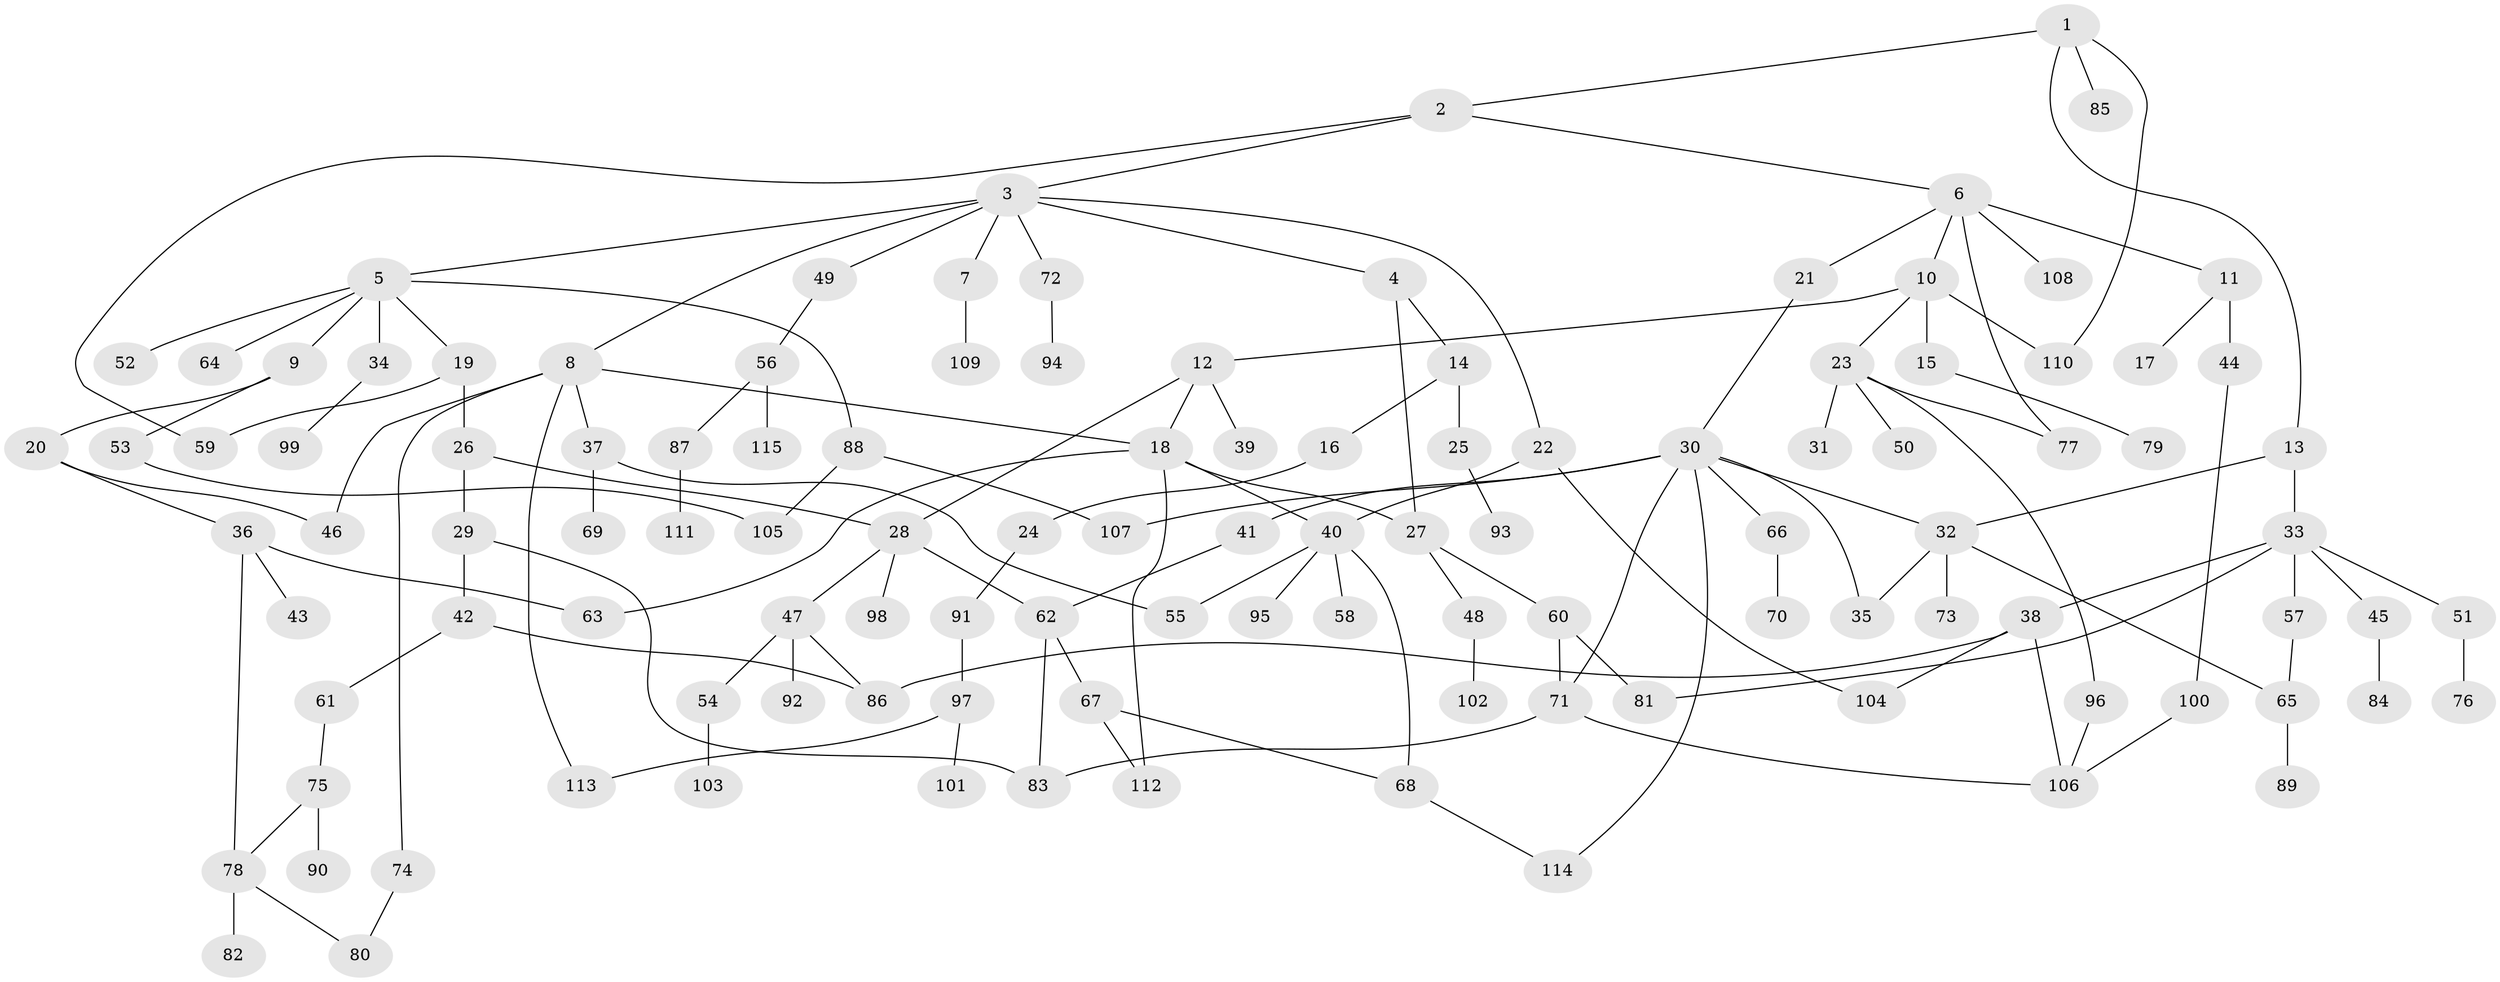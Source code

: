 // coarse degree distribution, {3: 0.2112676056338028, 4: 0.09859154929577464, 8: 0.014084507042253521, 6: 0.08450704225352113, 1: 0.18309859154929578, 2: 0.38028169014084506, 9: 0.014084507042253521, 7: 0.014084507042253521}
// Generated by graph-tools (version 1.1) at 2025/48/03/04/25 22:48:39]
// undirected, 115 vertices, 146 edges
graph export_dot {
  node [color=gray90,style=filled];
  1;
  2;
  3;
  4;
  5;
  6;
  7;
  8;
  9;
  10;
  11;
  12;
  13;
  14;
  15;
  16;
  17;
  18;
  19;
  20;
  21;
  22;
  23;
  24;
  25;
  26;
  27;
  28;
  29;
  30;
  31;
  32;
  33;
  34;
  35;
  36;
  37;
  38;
  39;
  40;
  41;
  42;
  43;
  44;
  45;
  46;
  47;
  48;
  49;
  50;
  51;
  52;
  53;
  54;
  55;
  56;
  57;
  58;
  59;
  60;
  61;
  62;
  63;
  64;
  65;
  66;
  67;
  68;
  69;
  70;
  71;
  72;
  73;
  74;
  75;
  76;
  77;
  78;
  79;
  80;
  81;
  82;
  83;
  84;
  85;
  86;
  87;
  88;
  89;
  90;
  91;
  92;
  93;
  94;
  95;
  96;
  97;
  98;
  99;
  100;
  101;
  102;
  103;
  104;
  105;
  106;
  107;
  108;
  109;
  110;
  111;
  112;
  113;
  114;
  115;
  1 -- 2;
  1 -- 13;
  1 -- 85;
  1 -- 110;
  2 -- 3;
  2 -- 6;
  2 -- 59;
  3 -- 4;
  3 -- 5;
  3 -- 7;
  3 -- 8;
  3 -- 22;
  3 -- 49;
  3 -- 72;
  4 -- 14;
  4 -- 27;
  5 -- 9;
  5 -- 19;
  5 -- 34;
  5 -- 52;
  5 -- 64;
  5 -- 88;
  6 -- 10;
  6 -- 11;
  6 -- 21;
  6 -- 77;
  6 -- 108;
  7 -- 109;
  8 -- 37;
  8 -- 74;
  8 -- 18;
  8 -- 113;
  8 -- 46;
  9 -- 20;
  9 -- 53;
  10 -- 12;
  10 -- 15;
  10 -- 23;
  10 -- 110;
  11 -- 17;
  11 -- 44;
  12 -- 18;
  12 -- 39;
  12 -- 28;
  13 -- 33;
  13 -- 32;
  14 -- 16;
  14 -- 25;
  15 -- 79;
  16 -- 24;
  18 -- 27;
  18 -- 40;
  18 -- 63;
  18 -- 112;
  19 -- 26;
  19 -- 59;
  20 -- 36;
  20 -- 46;
  21 -- 30;
  22 -- 40;
  22 -- 104;
  23 -- 31;
  23 -- 50;
  23 -- 96;
  23 -- 77;
  24 -- 91;
  25 -- 93;
  26 -- 28;
  26 -- 29;
  27 -- 48;
  27 -- 60;
  28 -- 47;
  28 -- 98;
  28 -- 62;
  29 -- 42;
  29 -- 83;
  30 -- 32;
  30 -- 41;
  30 -- 66;
  30 -- 71;
  30 -- 114;
  30 -- 107;
  30 -- 35;
  32 -- 35;
  32 -- 65;
  32 -- 73;
  33 -- 38;
  33 -- 45;
  33 -- 51;
  33 -- 57;
  33 -- 81;
  34 -- 99;
  36 -- 43;
  36 -- 78;
  36 -- 63;
  37 -- 69;
  37 -- 55;
  38 -- 104;
  38 -- 106;
  38 -- 86;
  40 -- 55;
  40 -- 58;
  40 -- 68;
  40 -- 95;
  41 -- 62;
  42 -- 61;
  42 -- 86;
  44 -- 100;
  45 -- 84;
  47 -- 54;
  47 -- 86;
  47 -- 92;
  48 -- 102;
  49 -- 56;
  51 -- 76;
  53 -- 105;
  54 -- 103;
  56 -- 87;
  56 -- 115;
  57 -- 65;
  60 -- 71;
  60 -- 81;
  61 -- 75;
  62 -- 67;
  62 -- 83;
  65 -- 89;
  66 -- 70;
  67 -- 68;
  67 -- 112;
  68 -- 114;
  71 -- 106;
  71 -- 83;
  72 -- 94;
  74 -- 80;
  75 -- 78;
  75 -- 90;
  78 -- 80;
  78 -- 82;
  87 -- 111;
  88 -- 107;
  88 -- 105;
  91 -- 97;
  96 -- 106;
  97 -- 101;
  97 -- 113;
  100 -- 106;
}
